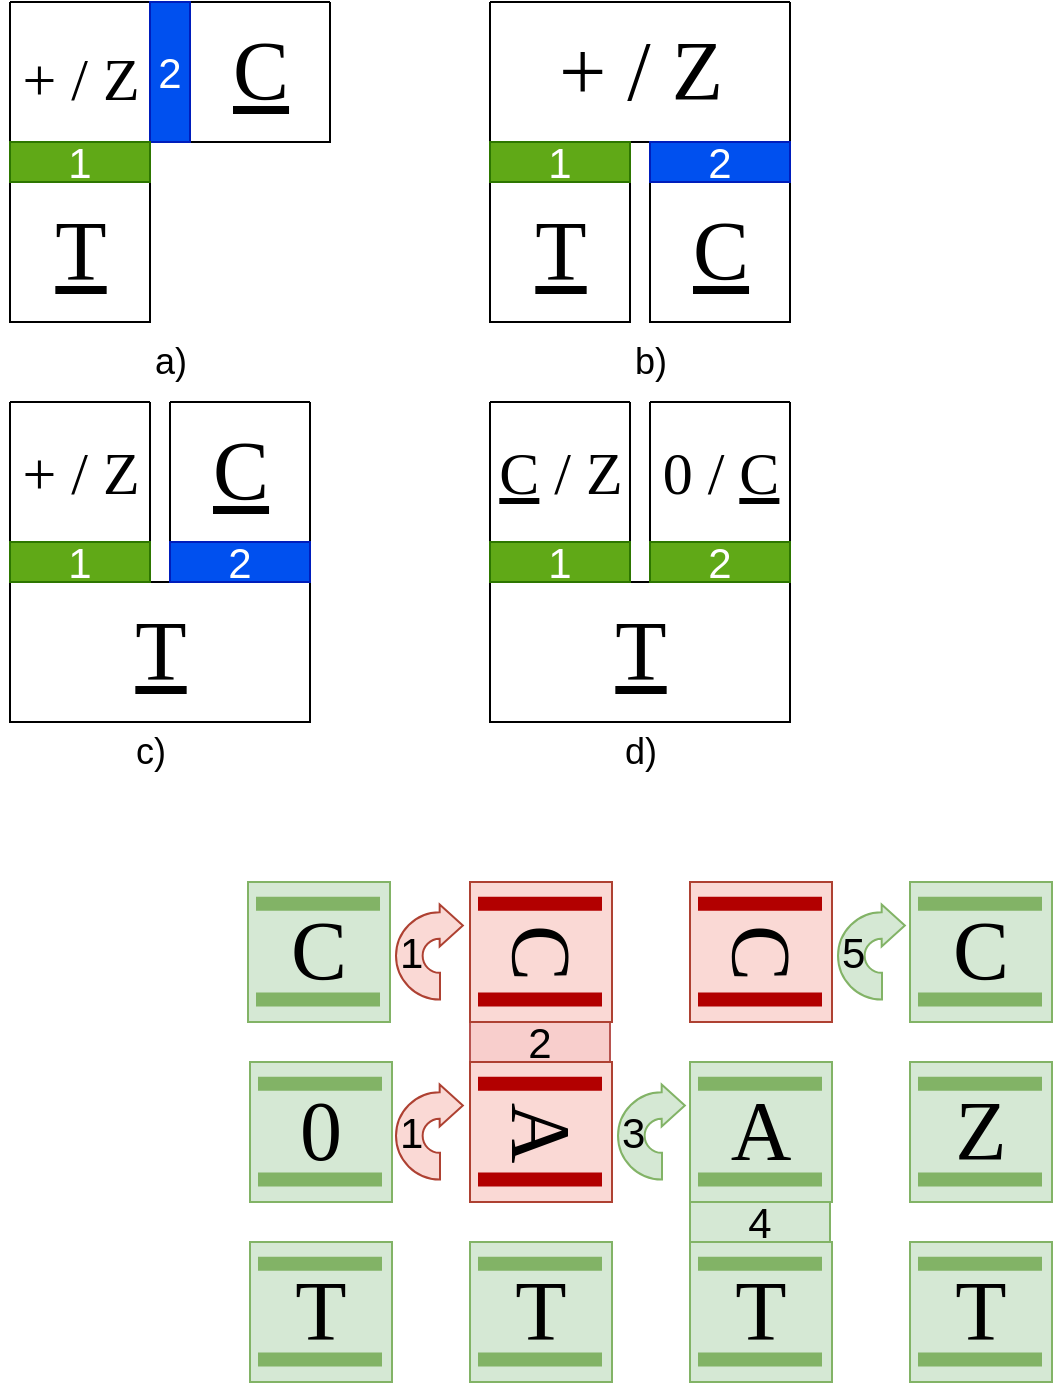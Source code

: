 <mxfile version="28.0.7">
  <diagram name="Page-1" id="nvPgF2uKXpndHgitnm1l">
    <mxGraphModel dx="570" dy="346" grid="1" gridSize="10" guides="1" tooltips="1" connect="1" arrows="1" fold="1" page="1" pageScale="1" pageWidth="827" pageHeight="1169" math="0" shadow="0">
      <root>
        <mxCell id="0" />
        <mxCell id="1" parent="0" />
        <mxCell id="quCFVB519tc5CZQaFRDl-6" value="" style="swimlane;startSize=0;" parent="1" vertex="1">
          <mxGeometry x="80" y="170" width="70" height="70" as="geometry">
            <mxRectangle x="80" y="160" width="50" height="40" as="alternateBounds" />
          </mxGeometry>
        </mxCell>
        <mxCell id="quCFVB519tc5CZQaFRDl-29" value="&lt;u&gt;&lt;font&gt;T&lt;/font&gt;&lt;/u&gt;" style="text;html=1;align=center;verticalAlign=middle;resizable=0;points=[];autosize=1;strokeColor=none;fillColor=none;fontSize=42;fontFamily=Garamond;" parent="quCFVB519tc5CZQaFRDl-6" vertex="1">
          <mxGeometry x="10" y="5" width="50" height="60" as="geometry" />
        </mxCell>
        <mxCell id="quCFVB519tc5CZQaFRDl-1" value="" style="swimlane;startSize=0;" parent="1" vertex="1">
          <mxGeometry x="80" y="80" width="90" height="70" as="geometry" />
        </mxCell>
        <mxCell id="quCFVB519tc5CZQaFRDl-27" value="&lt;div&gt;&lt;font style=&quot;font-size: 30px;&quot;&gt;+ / Z&lt;/font&gt;&lt;/div&gt;" style="text;html=1;align=center;verticalAlign=middle;resizable=0;points=[];autosize=1;strokeColor=none;fillColor=none;fontSize=42;fontFamily=Garamond;spacing=-2;" parent="quCFVB519tc5CZQaFRDl-1" vertex="1">
          <mxGeometry y="5" width="70" height="60" as="geometry" />
        </mxCell>
        <mxCell id="quCFVB519tc5CZQaFRDl-5" value="" style="swimlane;startSize=0;" parent="1" vertex="1">
          <mxGeometry x="170" y="80" width="70" height="70" as="geometry" />
        </mxCell>
        <mxCell id="quCFVB519tc5CZQaFRDl-28" value="&lt;u&gt;&lt;font&gt;C&lt;/font&gt;&lt;/u&gt;" style="text;html=1;align=center;verticalAlign=middle;resizable=0;points=[];autosize=1;strokeColor=none;fillColor=none;fontSize=42;fontFamily=Garamond;" parent="quCFVB519tc5CZQaFRDl-5" vertex="1">
          <mxGeometry x="10" y="5" width="50" height="60" as="geometry" />
        </mxCell>
        <mxCell id="Zl_guKD1lhq5TGo22soF-123" value="2" style="rounded=0;whiteSpace=wrap;html=1;fillColor=#0050ef;fontColor=#ffffff;strokeColor=#001DBC;fontSize=21;" parent="quCFVB519tc5CZQaFRDl-5" vertex="1">
          <mxGeometry x="-20" width="20" height="70" as="geometry" />
        </mxCell>
        <mxCell id="quCFVB519tc5CZQaFRDl-7" value="" style="swimlane;startSize=0;fontSize=19;" parent="1" vertex="1">
          <mxGeometry x="320" y="80" width="150" height="70" as="geometry" />
        </mxCell>
        <mxCell id="quCFVB519tc5CZQaFRDl-30" value="&lt;font style=&quot;font-size: 42px;&quot;&gt;+ / Z&lt;/font&gt;" style="text;html=1;align=center;verticalAlign=middle;resizable=0;points=[];autosize=1;strokeColor=none;fillColor=none;fontSize=25;fontFamily=Garamond;" parent="quCFVB519tc5CZQaFRDl-7" vertex="1">
          <mxGeometry x="20" y="5" width="110" height="60" as="geometry" />
        </mxCell>
        <mxCell id="quCFVB519tc5CZQaFRDl-8" value="" style="swimlane;startSize=0;" parent="1" vertex="1">
          <mxGeometry x="320" y="170" width="70" height="70" as="geometry" />
        </mxCell>
        <mxCell id="quCFVB519tc5CZQaFRDl-32" value="&lt;u&gt;&lt;font&gt;T&lt;/font&gt;&lt;/u&gt;" style="text;html=1;align=center;verticalAlign=middle;resizable=0;points=[];autosize=1;strokeColor=none;fillColor=none;fontSize=42;fontFamily=Garamond;" parent="quCFVB519tc5CZQaFRDl-8" vertex="1">
          <mxGeometry x="10" y="5" width="50" height="60" as="geometry" />
        </mxCell>
        <mxCell id="quCFVB519tc5CZQaFRDl-9" value="" style="swimlane;startSize=0;" parent="1" vertex="1">
          <mxGeometry x="400" y="170" width="70" height="70" as="geometry" />
        </mxCell>
        <mxCell id="quCFVB519tc5CZQaFRDl-31" value="&lt;u&gt;&lt;font&gt;C&lt;/font&gt;&lt;/u&gt;" style="text;html=1;align=center;verticalAlign=middle;resizable=0;points=[];autosize=1;strokeColor=none;fillColor=none;fontSize=42;fontFamily=Garamond;" parent="quCFVB519tc5CZQaFRDl-9" vertex="1">
          <mxGeometry x="10" y="5" width="50" height="60" as="geometry" />
        </mxCell>
        <mxCell id="quCFVB519tc5CZQaFRDl-12" value="" style="swimlane;startSize=0;" parent="1" vertex="1">
          <mxGeometry x="80" y="370" width="150" height="70" as="geometry" />
        </mxCell>
        <mxCell id="quCFVB519tc5CZQaFRDl-35" value="&lt;u&gt;&lt;font&gt;T&lt;/font&gt;&lt;/u&gt;" style="text;html=1;align=center;verticalAlign=middle;resizable=0;points=[];autosize=1;strokeColor=none;fillColor=none;fontSize=42;fontFamily=Garamond;" parent="quCFVB519tc5CZQaFRDl-12" vertex="1">
          <mxGeometry x="50" y="5" width="50" height="60" as="geometry" />
        </mxCell>
        <mxCell id="quCFVB519tc5CZQaFRDl-13" value="" style="swimlane;startSize=0;" parent="1" vertex="1">
          <mxGeometry x="80" y="280" width="70" height="70" as="geometry" />
        </mxCell>
        <mxCell id="quCFVB519tc5CZQaFRDl-33" value="&lt;font style=&quot;font-size: 30px;&quot;&gt;+ / Z&lt;/font&gt;" style="text;html=1;align=center;verticalAlign=middle;resizable=0;points=[];autosize=1;strokeColor=none;fillColor=none;fontSize=32;fontFamily=Garamond;" parent="quCFVB519tc5CZQaFRDl-13" vertex="1">
          <mxGeometry x="-5" y="10" width="80" height="50" as="geometry" />
        </mxCell>
        <mxCell id="quCFVB519tc5CZQaFRDl-14" value="" style="swimlane;startSize=0;" parent="1" vertex="1">
          <mxGeometry x="160" y="280" width="70" height="70" as="geometry" />
        </mxCell>
        <mxCell id="quCFVB519tc5CZQaFRDl-34" value="&lt;u&gt;&lt;font&gt;C&lt;/font&gt;&lt;/u&gt;" style="text;html=1;align=center;verticalAlign=middle;resizable=0;points=[];autosize=1;strokeColor=none;fillColor=none;fontSize=42;fontFamily=Garamond;" parent="quCFVB519tc5CZQaFRDl-14" vertex="1">
          <mxGeometry x="10" y="5" width="50" height="60" as="geometry" />
        </mxCell>
        <mxCell id="quCFVB519tc5CZQaFRDl-15" value="" style="swimlane;startSize=0;" parent="1" vertex="1">
          <mxGeometry x="320" y="370" width="150" height="70" as="geometry" />
        </mxCell>
        <mxCell id="quCFVB519tc5CZQaFRDl-39" value="&lt;u&gt;&lt;font&gt;T&lt;/font&gt;&lt;/u&gt;" style="text;html=1;align=center;verticalAlign=middle;resizable=0;points=[];autosize=1;strokeColor=none;fillColor=none;fontSize=42;fontFamily=Garamond;" parent="quCFVB519tc5CZQaFRDl-15" vertex="1">
          <mxGeometry x="50" y="5" width="50" height="60" as="geometry" />
        </mxCell>
        <mxCell id="quCFVB519tc5CZQaFRDl-16" value="" style="swimlane;startSize=0;" parent="1" vertex="1">
          <mxGeometry x="320" y="280" width="70" height="70" as="geometry" />
        </mxCell>
        <mxCell id="quCFVB519tc5CZQaFRDl-36" value="&lt;u&gt;C&lt;/u&gt; / Z" style="text;html=1;align=center;verticalAlign=middle;resizable=0;points=[];autosize=1;strokeColor=none;fillColor=none;fontSize=30;fontFamily=Garamond;" parent="quCFVB519tc5CZQaFRDl-16" vertex="1">
          <mxGeometry x="-10" y="10" width="90" height="50" as="geometry" />
        </mxCell>
        <mxCell id="quCFVB519tc5CZQaFRDl-17" value="" style="swimlane;startSize=0;" parent="1" vertex="1">
          <mxGeometry x="400" y="280" width="70" height="70" as="geometry" />
        </mxCell>
        <mxCell id="quCFVB519tc5CZQaFRDl-37" value="0 / &lt;u&gt;C&lt;/u&gt;" style="text;html=1;align=center;verticalAlign=middle;resizable=0;points=[];autosize=1;strokeColor=none;fillColor=none;fontSize=30;fontFamily=Garamond;" parent="quCFVB519tc5CZQaFRDl-17" vertex="1">
          <mxGeometry x="-5" y="10" width="80" height="50" as="geometry" />
        </mxCell>
        <mxCell id="quCFVB519tc5CZQaFRDl-40" value="a)" style="text;html=1;align=center;verticalAlign=middle;resizable=0;points=[];autosize=1;strokeColor=none;fillColor=none;fontSize=18;" parent="1" vertex="1">
          <mxGeometry x="140" y="240" width="40" height="40" as="geometry" />
        </mxCell>
        <mxCell id="quCFVB519tc5CZQaFRDl-41" value="b)" style="text;html=1;align=center;verticalAlign=middle;resizable=0;points=[];autosize=1;strokeColor=none;fillColor=none;fontSize=18;" parent="1" vertex="1">
          <mxGeometry x="380" y="240" width="40" height="40" as="geometry" />
        </mxCell>
        <mxCell id="quCFVB519tc5CZQaFRDl-42" value="c)" style="text;html=1;align=center;verticalAlign=middle;resizable=0;points=[];autosize=1;strokeColor=none;fillColor=none;fontSize=18;" parent="1" vertex="1">
          <mxGeometry x="130" y="435" width="40" height="40" as="geometry" />
        </mxCell>
        <mxCell id="quCFVB519tc5CZQaFRDl-43" value="d)" style="text;html=1;align=center;verticalAlign=middle;resizable=0;points=[];autosize=1;strokeColor=none;fillColor=none;fontSize=18;" parent="1" vertex="1">
          <mxGeometry x="375" y="435" width="40" height="40" as="geometry" />
        </mxCell>
        <mxCell id="Zl_guKD1lhq5TGo22soF-39" value="1" style="html=1;shadow=0;dashed=0;align=left;verticalAlign=middle;shape=mxgraph.arrows2.uTurnArrow;dy=6.66;arrowHead=20.98;dx2=11.59;fillColor=#fad9d5;strokeColor=#ae4132;movable=1;resizable=1;rotatable=1;deletable=1;editable=1;locked=0;connectable=1;fontFamily=Helvetica;fontStyle=0;fontSize=21;" parent="1" vertex="1">
          <mxGeometry x="273" y="531.25" width="22" height="47.5" as="geometry" />
        </mxCell>
        <mxCell id="Zl_guKD1lhq5TGo22soF-120" value="&lt;font style=&quot;font-size: 21px;&quot;&gt;1&lt;/font&gt;" style="rounded=0;whiteSpace=wrap;html=1;fillColor=#60a917;fontColor=#ffffff;strokeColor=#2D7600;" parent="1" vertex="1">
          <mxGeometry x="80" y="150" width="70" height="20" as="geometry" />
        </mxCell>
        <mxCell id="Zl_guKD1lhq5TGo22soF-121" value="2" style="rounded=0;whiteSpace=wrap;html=1;fillColor=#0050ef;fontColor=#ffffff;strokeColor=#001DBC;fontSize=21;" parent="1" vertex="1">
          <mxGeometry x="400" y="150" width="70" height="20" as="geometry" />
        </mxCell>
        <mxCell id="Zl_guKD1lhq5TGo22soF-122" value="1" style="rounded=0;whiteSpace=wrap;html=1;fillColor=#60a917;fontColor=#ffffff;strokeColor=#2D7600;fontSize=21;" parent="1" vertex="1">
          <mxGeometry x="320" y="150" width="70" height="20" as="geometry" />
        </mxCell>
        <mxCell id="Zl_guKD1lhq5TGo22soF-124" value="1" style="rounded=0;whiteSpace=wrap;html=1;fillColor=#60a917;fontColor=#ffffff;strokeColor=#2D7600;fontSize=21;" parent="1" vertex="1">
          <mxGeometry x="80" y="350" width="70" height="20" as="geometry" />
        </mxCell>
        <mxCell id="Zl_guKD1lhq5TGo22soF-125" value="2" style="rounded=0;whiteSpace=wrap;html=1;fillColor=#0050ef;fontColor=#ffffff;strokeColor=#001DBC;fontSize=21;" parent="1" vertex="1">
          <mxGeometry x="160" y="350" width="70" height="20" as="geometry" />
        </mxCell>
        <mxCell id="Zl_guKD1lhq5TGo22soF-126" value="1" style="rounded=0;whiteSpace=wrap;html=1;fillColor=#60a917;fontColor=#ffffff;strokeColor=#2D7600;fontSize=21;" parent="1" vertex="1">
          <mxGeometry x="320" y="350" width="70" height="20" as="geometry" />
        </mxCell>
        <mxCell id="Zl_guKD1lhq5TGo22soF-127" value="2" style="rounded=0;whiteSpace=wrap;html=1;fillColor=#60a917;fontColor=#ffffff;strokeColor=#2D7600;fontSize=21;" parent="1" vertex="1">
          <mxGeometry x="400" y="350" width="70" height="20" as="geometry" />
        </mxCell>
        <mxCell id="Zl_guKD1lhq5TGo22soF-128" value="2" style="rounded=0;whiteSpace=wrap;html=1;fillColor=#f8cecc;strokeColor=#b85450;fontSize=21;" parent="1" vertex="1">
          <mxGeometry x="310" y="590" width="70" height="20" as="geometry" />
        </mxCell>
        <mxCell id="Zl_guKD1lhq5TGo22soF-129" value="4" style="rounded=0;whiteSpace=wrap;html=1;fillColor=#d5e8d4;strokeColor=#82b366;fontSize=21;" parent="1" vertex="1">
          <mxGeometry x="420" y="680" width="70" height="20" as="geometry" />
        </mxCell>
        <mxCell id="Zl_guKD1lhq5TGo22soF-134" value="1" style="html=1;shadow=0;dashed=0;align=left;verticalAlign=middle;shape=mxgraph.arrows2.uTurnArrow;dy=6.66;arrowHead=20.98;dx2=11.59;fillColor=#fad9d5;strokeColor=#ae4132;movable=1;resizable=1;rotatable=1;deletable=1;editable=1;locked=0;connectable=1;fontFamily=Helvetica;fontStyle=0;fontSize=21;" parent="1" vertex="1">
          <mxGeometry x="273" y="621.25" width="22" height="47.5" as="geometry" />
        </mxCell>
        <mxCell id="Zl_guKD1lhq5TGo22soF-135" value="3" style="html=1;shadow=0;dashed=0;align=left;verticalAlign=middle;shape=mxgraph.arrows2.uTurnArrow;dy=6.66;arrowHead=20.98;dx2=11.59;fillColor=#d5e8d4;strokeColor=#82b366;movable=1;resizable=1;rotatable=1;deletable=1;editable=1;locked=0;connectable=1;fontFamily=Helvetica;fontStyle=0;fontSize=21;" parent="1" vertex="1">
          <mxGeometry x="384" y="621.25" width="22" height="47.5" as="geometry" />
        </mxCell>
        <mxCell id="Zl_guKD1lhq5TGo22soF-136" value="&lt;div&gt;5&lt;/div&gt;" style="html=1;shadow=0;dashed=0;align=left;verticalAlign=middle;shape=mxgraph.arrows2.uTurnArrow;dy=6.66;arrowHead=20.98;dx2=11.59;fillColor=#d5e8d4;strokeColor=#82b366;movable=1;resizable=1;rotatable=1;deletable=1;editable=1;locked=0;connectable=1;fontFamily=Helvetica;fontStyle=0;fontSize=21;" parent="1" vertex="1">
          <mxGeometry x="494" y="531.25" width="22" height="47.5" as="geometry" />
        </mxCell>
        <mxCell id="uUMKanFMK57B4EQ0Y6xT-7" value="" style="group;fillColor=#d5e8d4;strokeColor=#82b366;container=0;" vertex="1" connectable="0" parent="1">
          <mxGeometry x="199" y="520" width="71" height="70" as="geometry" />
        </mxCell>
        <mxCell id="uUMKanFMK57B4EQ0Y6xT-14" value="" style="rounded=0;whiteSpace=wrap;html=1;fillColor=#d5e8d4;strokeColor=#82b366;" vertex="1" parent="1">
          <mxGeometry x="200" y="610" width="71" height="70" as="geometry" />
        </mxCell>
        <mxCell id="uUMKanFMK57B4EQ0Y6xT-15" value="" style="endArrow=none;html=1;rounded=0;strokeWidth=7;fillColor=#d5e8d4;strokeColor=#82b366;" edge="1" parent="1">
          <mxGeometry width="50" height="50" relative="1" as="geometry">
            <mxPoint x="204" y="620.85" as="sourcePoint" />
            <mxPoint x="266" y="620.85" as="targetPoint" />
          </mxGeometry>
        </mxCell>
        <mxCell id="uUMKanFMK57B4EQ0Y6xT-16" value="" style="endArrow=none;html=1;rounded=0;strokeWidth=7;fillColor=#d5e8d4;strokeColor=#82b366;" edge="1" parent="1">
          <mxGeometry width="50" height="50" relative="1" as="geometry">
            <mxPoint x="204" y="668.75" as="sourcePoint" />
            <mxPoint x="266" y="668.75" as="targetPoint" />
          </mxGeometry>
        </mxCell>
        <mxCell id="uUMKanFMK57B4EQ0Y6xT-17" value="0" style="text;html=1;align=center;verticalAlign=middle;resizable=0;points=[];autosize=1;strokeColor=none;fillColor=none;fontSize=42;fontFamily=Garamond;" vertex="1" parent="1">
          <mxGeometry x="215" y="615" width="40" height="60" as="geometry" />
        </mxCell>
        <mxCell id="uUMKanFMK57B4EQ0Y6xT-34" value="" style="rounded=0;whiteSpace=wrap;html=1;fillColor=#d5e8d4;strokeColor=#82b366;" vertex="1" parent="1">
          <mxGeometry x="200" y="700" width="71" height="70" as="geometry" />
        </mxCell>
        <mxCell id="uUMKanFMK57B4EQ0Y6xT-35" value="" style="endArrow=none;html=1;rounded=0;strokeWidth=7;fillColor=#d5e8d4;strokeColor=#82b366;" edge="1" parent="1">
          <mxGeometry width="50" height="50" relative="1" as="geometry">
            <mxPoint x="204" y="710.85" as="sourcePoint" />
            <mxPoint x="266" y="710.85" as="targetPoint" />
          </mxGeometry>
        </mxCell>
        <mxCell id="uUMKanFMK57B4EQ0Y6xT-36" value="" style="endArrow=none;html=1;rounded=0;strokeWidth=7;fillColor=#d5e8d4;strokeColor=#82b366;" edge="1" parent="1">
          <mxGeometry width="50" height="50" relative="1" as="geometry">
            <mxPoint x="204" y="758.75" as="sourcePoint" />
            <mxPoint x="266" y="758.75" as="targetPoint" />
          </mxGeometry>
        </mxCell>
        <mxCell id="uUMKanFMK57B4EQ0Y6xT-37" value="T" style="text;html=1;align=center;verticalAlign=middle;resizable=0;points=[];autosize=1;strokeColor=none;fillColor=none;fontSize=42;fontFamily=Garamond;" vertex="1" parent="1">
          <mxGeometry x="210" y="705" width="50" height="60" as="geometry" />
        </mxCell>
        <mxCell id="uUMKanFMK57B4EQ0Y6xT-19" value="" style="rounded=0;whiteSpace=wrap;html=1;fillColor=#d5e8d4;strokeColor=#82b366;" vertex="1" parent="1">
          <mxGeometry x="310" y="700" width="71" height="70" as="geometry" />
        </mxCell>
        <mxCell id="uUMKanFMK57B4EQ0Y6xT-20" value="" style="endArrow=none;html=1;rounded=0;strokeWidth=7;fillColor=#d5e8d4;strokeColor=#82b366;" edge="1" parent="1">
          <mxGeometry width="50" height="50" relative="1" as="geometry">
            <mxPoint x="314" y="710.85" as="sourcePoint" />
            <mxPoint x="376" y="710.85" as="targetPoint" />
          </mxGeometry>
        </mxCell>
        <mxCell id="uUMKanFMK57B4EQ0Y6xT-21" value="" style="endArrow=none;html=1;rounded=0;strokeWidth=7;fillColor=#d5e8d4;strokeColor=#82b366;" edge="1" parent="1">
          <mxGeometry width="50" height="50" relative="1" as="geometry">
            <mxPoint x="314" y="758.75" as="sourcePoint" />
            <mxPoint x="376" y="758.75" as="targetPoint" />
          </mxGeometry>
        </mxCell>
        <mxCell id="uUMKanFMK57B4EQ0Y6xT-22" value="T" style="text;html=1;align=center;verticalAlign=middle;resizable=0;points=[];autosize=1;strokeColor=none;fillColor=none;fontSize=42;fontFamily=Garamond;" vertex="1" parent="1">
          <mxGeometry x="320" y="705" width="50" height="60" as="geometry" />
        </mxCell>
        <mxCell id="uUMKanFMK57B4EQ0Y6xT-39" value="" style="rounded=0;whiteSpace=wrap;html=1;fillColor=#d5e8d4;strokeColor=#82b366;" vertex="1" parent="1">
          <mxGeometry x="420" y="610" width="71" height="70" as="geometry" />
        </mxCell>
        <mxCell id="uUMKanFMK57B4EQ0Y6xT-40" value="" style="endArrow=none;html=1;rounded=0;strokeWidth=7;fillColor=#d5e8d4;strokeColor=#82b366;" edge="1" parent="1">
          <mxGeometry width="50" height="50" relative="1" as="geometry">
            <mxPoint x="424" y="620.85" as="sourcePoint" />
            <mxPoint x="486" y="620.85" as="targetPoint" />
          </mxGeometry>
        </mxCell>
        <mxCell id="uUMKanFMK57B4EQ0Y6xT-41" value="" style="endArrow=none;html=1;rounded=0;strokeWidth=7;fillColor=#d5e8d4;strokeColor=#82b366;" edge="1" parent="1">
          <mxGeometry width="50" height="50" relative="1" as="geometry">
            <mxPoint x="424" y="668.75" as="sourcePoint" />
            <mxPoint x="486" y="668.75" as="targetPoint" />
          </mxGeometry>
        </mxCell>
        <mxCell id="uUMKanFMK57B4EQ0Y6xT-42" value="A" style="text;html=1;align=center;verticalAlign=middle;resizable=0;points=[];autosize=1;strokeColor=none;fillColor=none;fontSize=42;fontFamily=Garamond;" vertex="1" parent="1">
          <mxGeometry x="430" y="615" width="50" height="60" as="geometry" />
        </mxCell>
        <mxCell id="uUMKanFMK57B4EQ0Y6xT-24" value="" style="rounded=0;whiteSpace=wrap;html=1;fillColor=#d5e8d4;strokeColor=#82b366;" vertex="1" parent="1">
          <mxGeometry x="420" y="700" width="71" height="70" as="geometry" />
        </mxCell>
        <mxCell id="uUMKanFMK57B4EQ0Y6xT-25" value="" style="endArrow=none;html=1;rounded=0;strokeWidth=7;fillColor=#d5e8d4;strokeColor=#82b366;" edge="1" parent="1">
          <mxGeometry width="50" height="50" relative="1" as="geometry">
            <mxPoint x="424" y="710.85" as="sourcePoint" />
            <mxPoint x="486" y="710.85" as="targetPoint" />
          </mxGeometry>
        </mxCell>
        <mxCell id="uUMKanFMK57B4EQ0Y6xT-26" value="" style="endArrow=none;html=1;rounded=0;strokeWidth=7;fillColor=#d5e8d4;strokeColor=#82b366;" edge="1" parent="1">
          <mxGeometry width="50" height="50" relative="1" as="geometry">
            <mxPoint x="424" y="758.75" as="sourcePoint" />
            <mxPoint x="486" y="758.75" as="targetPoint" />
          </mxGeometry>
        </mxCell>
        <mxCell id="uUMKanFMK57B4EQ0Y6xT-27" value="T" style="text;html=1;align=center;verticalAlign=middle;resizable=0;points=[];autosize=1;strokeColor=none;fillColor=none;fontSize=42;fontFamily=Garamond;" vertex="1" parent="1">
          <mxGeometry x="430" y="705" width="50" height="60" as="geometry" />
        </mxCell>
        <mxCell id="uUMKanFMK57B4EQ0Y6xT-29" value="" style="rounded=0;whiteSpace=wrap;html=1;fillColor=#d5e8d4;strokeColor=#82b366;" vertex="1" parent="1">
          <mxGeometry x="530" y="700" width="71" height="70" as="geometry" />
        </mxCell>
        <mxCell id="uUMKanFMK57B4EQ0Y6xT-30" value="" style="endArrow=none;html=1;rounded=0;strokeWidth=7;fillColor=#d5e8d4;strokeColor=#82b366;" edge="1" parent="1">
          <mxGeometry width="50" height="50" relative="1" as="geometry">
            <mxPoint x="534" y="710.85" as="sourcePoint" />
            <mxPoint x="596" y="710.85" as="targetPoint" />
          </mxGeometry>
        </mxCell>
        <mxCell id="uUMKanFMK57B4EQ0Y6xT-31" value="" style="endArrow=none;html=1;rounded=0;strokeWidth=7;fillColor=#d5e8d4;strokeColor=#82b366;" edge="1" parent="1">
          <mxGeometry width="50" height="50" relative="1" as="geometry">
            <mxPoint x="534" y="758.75" as="sourcePoint" />
            <mxPoint x="596" y="758.75" as="targetPoint" />
          </mxGeometry>
        </mxCell>
        <mxCell id="uUMKanFMK57B4EQ0Y6xT-32" value="T" style="text;html=1;align=center;verticalAlign=middle;resizable=0;points=[];autosize=1;strokeColor=none;fillColor=none;fontSize=42;fontFamily=Garamond;" vertex="1" parent="1">
          <mxGeometry x="540" y="705" width="50" height="60" as="geometry" />
        </mxCell>
        <mxCell id="uUMKanFMK57B4EQ0Y6xT-44" value="" style="rounded=0;whiteSpace=wrap;html=1;fillColor=#d5e8d4;strokeColor=#82b366;" vertex="1" parent="1">
          <mxGeometry x="530" y="610" width="71" height="70" as="geometry" />
        </mxCell>
        <mxCell id="uUMKanFMK57B4EQ0Y6xT-45" value="" style="endArrow=none;html=1;rounded=0;strokeWidth=7;fillColor=#d5e8d4;strokeColor=#82b366;" edge="1" parent="1">
          <mxGeometry width="50" height="50" relative="1" as="geometry">
            <mxPoint x="534" y="620.85" as="sourcePoint" />
            <mxPoint x="596" y="620.85" as="targetPoint" />
          </mxGeometry>
        </mxCell>
        <mxCell id="uUMKanFMK57B4EQ0Y6xT-46" value="" style="endArrow=none;html=1;rounded=0;strokeWidth=7;fillColor=#d5e8d4;strokeColor=#82b366;" edge="1" parent="1">
          <mxGeometry width="50" height="50" relative="1" as="geometry">
            <mxPoint x="534" y="668.75" as="sourcePoint" />
            <mxPoint x="596" y="668.75" as="targetPoint" />
          </mxGeometry>
        </mxCell>
        <mxCell id="uUMKanFMK57B4EQ0Y6xT-47" value="Z" style="text;html=1;align=center;verticalAlign=middle;resizable=0;points=[];autosize=1;strokeColor=none;fillColor=none;fontSize=42;fontFamily=Garamond;" vertex="1" parent="1">
          <mxGeometry x="540" y="615" width="50" height="60" as="geometry" />
        </mxCell>
        <mxCell id="uUMKanFMK57B4EQ0Y6xT-9" value="" style="rounded=0;whiteSpace=wrap;html=1;fillColor=#d5e8d4;strokeColor=#82b366;" vertex="1" parent="1">
          <mxGeometry x="530" y="520" width="71" height="70" as="geometry" />
        </mxCell>
        <mxCell id="uUMKanFMK57B4EQ0Y6xT-10" value="" style="endArrow=none;html=1;rounded=0;strokeWidth=7;fillColor=#d5e8d4;strokeColor=#82b366;" edge="1" parent="1">
          <mxGeometry width="50" height="50" relative="1" as="geometry">
            <mxPoint x="534" y="530.85" as="sourcePoint" />
            <mxPoint x="596" y="530.85" as="targetPoint" />
          </mxGeometry>
        </mxCell>
        <mxCell id="uUMKanFMK57B4EQ0Y6xT-11" value="" style="endArrow=none;html=1;rounded=0;strokeWidth=7;fillColor=#d5e8d4;strokeColor=#82b366;" edge="1" parent="1">
          <mxGeometry width="50" height="50" relative="1" as="geometry">
            <mxPoint x="534" y="578.75" as="sourcePoint" />
            <mxPoint x="596" y="578.75" as="targetPoint" />
          </mxGeometry>
        </mxCell>
        <mxCell id="uUMKanFMK57B4EQ0Y6xT-12" value="&lt;font&gt;C&lt;/font&gt;" style="text;html=1;align=center;verticalAlign=middle;resizable=0;points=[];autosize=1;strokeColor=none;fillColor=none;fontSize=42;fontFamily=Garamond;" vertex="1" parent="1">
          <mxGeometry x="540" y="525" width="50" height="60" as="geometry" />
        </mxCell>
        <mxCell id="uUMKanFMK57B4EQ0Y6xT-5" value="" style="rounded=0;whiteSpace=wrap;html=1;fillColor=#d5e8d4;strokeColor=#82b366;" vertex="1" parent="1">
          <mxGeometry x="199" y="520" width="71" height="70" as="geometry" />
        </mxCell>
        <mxCell id="Zl_guKD1lhq5TGo22soF-29" value="" style="endArrow=none;html=1;rounded=0;strokeWidth=7;fillColor=#d5e8d4;strokeColor=#82b366;" parent="1" edge="1">
          <mxGeometry width="50" height="50" relative="1" as="geometry">
            <mxPoint x="203" y="530.85" as="sourcePoint" />
            <mxPoint x="265" y="530.85" as="targetPoint" />
          </mxGeometry>
        </mxCell>
        <mxCell id="Zl_guKD1lhq5TGo22soF-30" value="" style="endArrow=none;html=1;rounded=0;strokeWidth=7;fillColor=#d5e8d4;strokeColor=#82b366;" parent="1" edge="1">
          <mxGeometry width="50" height="50" relative="1" as="geometry">
            <mxPoint x="203" y="578.75" as="sourcePoint" />
            <mxPoint x="265" y="578.75" as="targetPoint" />
          </mxGeometry>
        </mxCell>
        <mxCell id="Zl_guKD1lhq5TGo22soF-28" value="&lt;font&gt;C&lt;/font&gt;" style="text;html=1;align=center;verticalAlign=middle;resizable=0;points=[];autosize=1;strokeColor=none;fillColor=none;fontSize=42;fontFamily=Garamond;" parent="1" vertex="1">
          <mxGeometry x="209" y="525" width="50" height="60" as="geometry" />
        </mxCell>
        <mxCell id="uUMKanFMK57B4EQ0Y6xT-56" value="" style="group" vertex="1" connectable="0" parent="1">
          <mxGeometry x="310" y="520" width="71" height="70" as="geometry" />
        </mxCell>
        <mxCell id="uUMKanFMK57B4EQ0Y6xT-49" value="" style="rounded=0;whiteSpace=wrap;html=1;fillColor=#fad9d5;strokeColor=#ae4132;" vertex="1" parent="uUMKanFMK57B4EQ0Y6xT-56">
          <mxGeometry width="71" height="70" as="geometry" />
        </mxCell>
        <mxCell id="Zl_guKD1lhq5TGo22soF-46" value="&lt;font&gt;C&lt;/font&gt;" style="text;html=1;align=center;verticalAlign=middle;resizable=0;points=[];autosize=1;strokeColor=none;fillColor=none;fontSize=42;fontFamily=Garamond;rotation=90;" parent="uUMKanFMK57B4EQ0Y6xT-56" vertex="1">
          <mxGeometry x="10" y="5" width="50" height="60" as="geometry" />
        </mxCell>
        <mxCell id="uUMKanFMK57B4EQ0Y6xT-50" value="" style="endArrow=none;html=1;rounded=0;strokeWidth=7;fillColor=#e51400;strokeColor=#B20000;" edge="1" parent="uUMKanFMK57B4EQ0Y6xT-56">
          <mxGeometry width="50" height="50" relative="1" as="geometry">
            <mxPoint x="4" y="10.85" as="sourcePoint" />
            <mxPoint x="66" y="10.85" as="targetPoint" />
          </mxGeometry>
        </mxCell>
        <mxCell id="uUMKanFMK57B4EQ0Y6xT-51" value="" style="endArrow=none;html=1;rounded=0;strokeWidth=7;fillColor=#e51400;strokeColor=#B20000;" edge="1" parent="uUMKanFMK57B4EQ0Y6xT-56">
          <mxGeometry width="50" height="50" relative="1" as="geometry">
            <mxPoint x="4" y="58.75" as="sourcePoint" />
            <mxPoint x="66" y="58.75" as="targetPoint" />
          </mxGeometry>
        </mxCell>
        <mxCell id="uUMKanFMK57B4EQ0Y6xT-57" value="" style="group" vertex="1" connectable="0" parent="1">
          <mxGeometry x="420" y="520" width="71" height="70" as="geometry" />
        </mxCell>
        <mxCell id="uUMKanFMK57B4EQ0Y6xT-58" value="" style="rounded=0;whiteSpace=wrap;html=1;fillColor=#fad9d5;strokeColor=#ae4132;" vertex="1" parent="uUMKanFMK57B4EQ0Y6xT-57">
          <mxGeometry width="71" height="70" as="geometry" />
        </mxCell>
        <mxCell id="uUMKanFMK57B4EQ0Y6xT-59" value="&lt;font&gt;C&lt;/font&gt;" style="text;html=1;align=center;verticalAlign=middle;resizable=0;points=[];autosize=1;strokeColor=none;fillColor=none;fontSize=42;fontFamily=Garamond;rotation=90;" vertex="1" parent="uUMKanFMK57B4EQ0Y6xT-57">
          <mxGeometry x="10" y="5" width="50" height="60" as="geometry" />
        </mxCell>
        <mxCell id="uUMKanFMK57B4EQ0Y6xT-60" value="" style="endArrow=none;html=1;rounded=0;strokeWidth=7;fillColor=#e51400;strokeColor=#B20000;" edge="1" parent="uUMKanFMK57B4EQ0Y6xT-57">
          <mxGeometry width="50" height="50" relative="1" as="geometry">
            <mxPoint x="4" y="10.85" as="sourcePoint" />
            <mxPoint x="66" y="10.85" as="targetPoint" />
          </mxGeometry>
        </mxCell>
        <mxCell id="uUMKanFMK57B4EQ0Y6xT-61" value="" style="endArrow=none;html=1;rounded=0;strokeWidth=7;fillColor=#e51400;strokeColor=#B20000;" edge="1" parent="uUMKanFMK57B4EQ0Y6xT-57">
          <mxGeometry width="50" height="50" relative="1" as="geometry">
            <mxPoint x="4" y="58.75" as="sourcePoint" />
            <mxPoint x="66" y="58.75" as="targetPoint" />
          </mxGeometry>
        </mxCell>
        <mxCell id="uUMKanFMK57B4EQ0Y6xT-62" value="" style="group" vertex="1" connectable="0" parent="1">
          <mxGeometry x="310" y="610" width="71" height="70" as="geometry" />
        </mxCell>
        <mxCell id="uUMKanFMK57B4EQ0Y6xT-63" value="" style="rounded=0;whiteSpace=wrap;html=1;fillColor=#fad9d5;strokeColor=#ae4132;" vertex="1" parent="uUMKanFMK57B4EQ0Y6xT-62">
          <mxGeometry width="71" height="70" as="geometry" />
        </mxCell>
        <mxCell id="uUMKanFMK57B4EQ0Y6xT-64" value="A" style="text;html=1;align=center;verticalAlign=middle;resizable=0;points=[];autosize=1;strokeColor=none;fillColor=none;fontSize=42;fontFamily=Garamond;rotation=90;" vertex="1" parent="uUMKanFMK57B4EQ0Y6xT-62">
          <mxGeometry x="10" y="5" width="50" height="60" as="geometry" />
        </mxCell>
        <mxCell id="uUMKanFMK57B4EQ0Y6xT-65" value="" style="endArrow=none;html=1;rounded=0;strokeWidth=7;fillColor=#e51400;strokeColor=#B20000;" edge="1" parent="uUMKanFMK57B4EQ0Y6xT-62">
          <mxGeometry width="50" height="50" relative="1" as="geometry">
            <mxPoint x="4" y="10.85" as="sourcePoint" />
            <mxPoint x="66" y="10.85" as="targetPoint" />
          </mxGeometry>
        </mxCell>
        <mxCell id="uUMKanFMK57B4EQ0Y6xT-66" value="" style="endArrow=none;html=1;rounded=0;strokeWidth=7;fillColor=#e51400;strokeColor=#B20000;" edge="1" parent="uUMKanFMK57B4EQ0Y6xT-62">
          <mxGeometry width="50" height="50" relative="1" as="geometry">
            <mxPoint x="4" y="58.75" as="sourcePoint" />
            <mxPoint x="66" y="58.75" as="targetPoint" />
          </mxGeometry>
        </mxCell>
      </root>
    </mxGraphModel>
  </diagram>
</mxfile>
